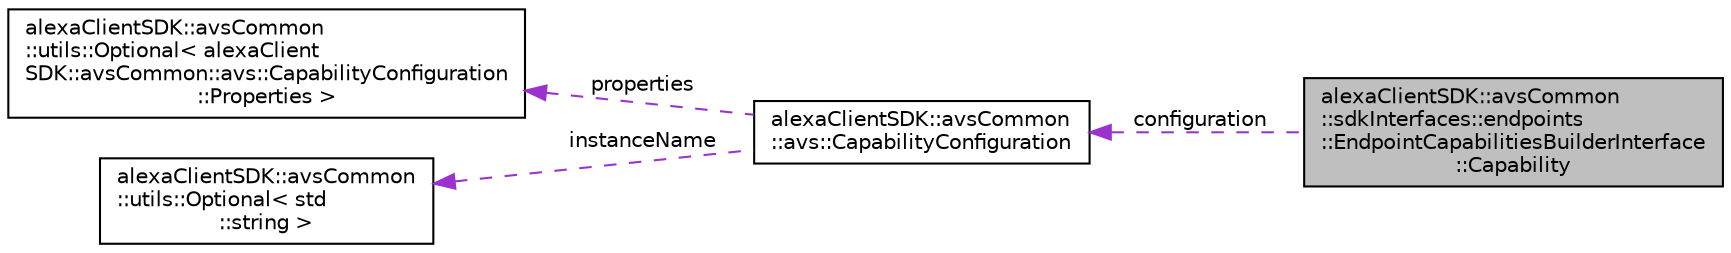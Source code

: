 digraph "alexaClientSDK::avsCommon::sdkInterfaces::endpoints::EndpointCapabilitiesBuilderInterface::Capability"
{
 // LATEX_PDF_SIZE
  edge [fontname="Helvetica",fontsize="10",labelfontname="Helvetica",labelfontsize="10"];
  node [fontname="Helvetica",fontsize="10",shape=record];
  rankdir="LR";
  Node1 [label="alexaClientSDK::avsCommon\l::sdkInterfaces::endpoints\l::EndpointCapabilitiesBuilderInterface\l::Capability",height=0.2,width=0.4,color="black", fillcolor="grey75", style="filled", fontcolor="black",tooltip=" "];
  Node2 -> Node1 [dir="back",color="darkorchid3",fontsize="10",style="dashed",label=" configuration" ,fontname="Helvetica"];
  Node2 [label="alexaClientSDK::avsCommon\l::avs::CapabilityConfiguration",height=0.2,width=0.4,color="black", fillcolor="white", style="filled",URL="$structalexa_client_s_d_k_1_1avs_common_1_1avs_1_1_capability_configuration.html",tooltip=" "];
  Node3 -> Node2 [dir="back",color="darkorchid3",fontsize="10",style="dashed",label=" properties" ,fontname="Helvetica"];
  Node3 [label="alexaClientSDK::avsCommon\l::utils::Optional\< alexaClient\lSDK::avsCommon::avs::CapabilityConfiguration\l::Properties \>",height=0.2,width=0.4,color="black", fillcolor="white", style="filled",URL="$classalexa_client_s_d_k_1_1avs_common_1_1utils_1_1_optional.html",tooltip=" "];
  Node4 -> Node2 [dir="back",color="darkorchid3",fontsize="10",style="dashed",label=" instanceName" ,fontname="Helvetica"];
  Node4 [label="alexaClientSDK::avsCommon\l::utils::Optional\< std\l::string \>",height=0.2,width=0.4,color="black", fillcolor="white", style="filled",URL="$classalexa_client_s_d_k_1_1avs_common_1_1utils_1_1_optional.html",tooltip=" "];
}
